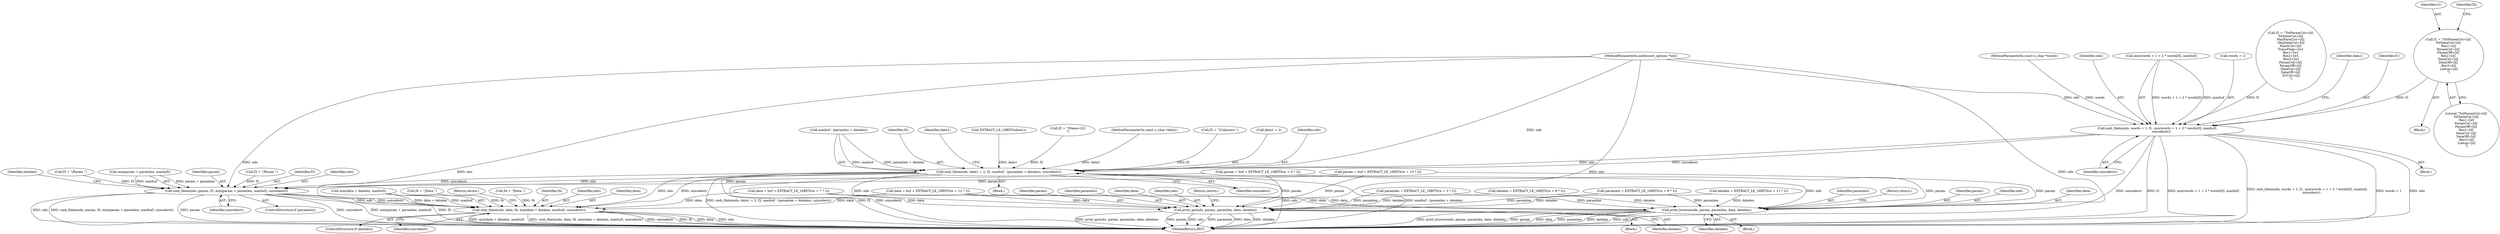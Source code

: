 digraph "0_tcpdump_96480ab95308cd9234b4f09b175ebf60e17792c6@pointer" {
"1000225" [label="(Call,f1 = \"TotParamCnt=[d] \nTotDataCnt=[d] \nRes1=[d]\nParamCnt=[d] \nParamOff=[d] \nRes2=[d] \nDataCnt=[d] \nDataOff=[d] \nRes3=[d]\nLsetup=[d]\n\")"];
"1000237" [label="(Call,smb_fdata(ndo, words + 1, f1, min(words + 1 + 2 * words[0], maxbuf),\n        unicodestr))"];
"1000274" [label="(Call,smb_fdata(ndo, data1 + 2, f2, maxbuf - (paramlen + datalen), unicodestr))"];
"1000306" [label="(Call,print_browse(ndo, param, paramlen, data, datalen))"];
"1000325" [label="(Call,print_ipc(ndo, param, paramlen, data, datalen))"];
"1000334" [label="(Call,smb_fdata(ndo, param, f3, min(param + paramlen, maxbuf), unicodestr))"];
"1000346" [label="(Call,smb_fdata(ndo, data, f4, min(data + datalen, maxbuf), unicodestr))"];
"1000227" [label="(Literal,\"TotParamCnt=[d] \nTotDataCnt=[d] \nRes1=[d]\nParamCnt=[d] \nParamOff=[d] \nRes2=[d] \nDataCnt=[d] \nDataOff=[d] \nRes3=[d]\nLsetup=[d]\n\")"];
"1000330" [label="(Identifier,datalen)"];
"1000338" [label="(Call,min(param + paramlen, maxbuf))"];
"1000177" [label="(Call,f4 = \"|Data \")"];
"1000336" [label="(Identifier,param)"];
"1000226" [label="(Identifier,f1)"];
"1000254" [label="(Identifier,unicodestr)"];
"1000239" [label="(Call,words + 1)"];
"1000275" [label="(Identifier,ndo)"];
"1000280" [label="(Call,maxbuf - (paramlen + datalen))"];
"1000279" [label="(Identifier,f2)"];
"1000289" [label="(Identifier,data1)"];
"1000348" [label="(Identifier,data)"];
"1000285" [label="(Identifier,unicodestr)"];
"1000329" [label="(Identifier,data)"];
"1000168" [label="(Call,f1 = \"TotParamCnt=[d] \nTotDataCnt=[d] \nMaxParmCnt=[d] \nMaxDataCnt=[d]\nMaxSCnt=[d] \nTransFlags=[w] \nRes1=[w] \nRes2=[w] \nRes3=[w]\nParamCnt=[d] \nParamOff=[d] \nDataCnt=[d] \nDataOff=[d] \nSUCnt=[d]\n\")"];
"1000150" [label="(Call,datalen = EXTRACT_LE_16BITS(w + 11 * 2))"];
"1000324" [label="(Block,)"];
"1000309" [label="(Identifier,paramlen)"];
"1000343" [label="(Identifier,unicodestr)"];
"1000174" [label="(Call,f3 = \"|Param \")"];
"1000257" [label="(Identifier,data1)"];
"1000337" [label="(Identifier,f3)"];
"1000261" [label="(Call,EXTRACT_LE_16BITS(data1))"];
"1000140" [label="(Call,param = buf + EXTRACT_LE_16BITS(w + 10 * 2))"];
"1000335" [label="(Identifier,ndo)"];
"1000344" [label="(ControlStructure,if (datalen))"];
"1000171" [label="(Call,f2 = \"|Name=[S]\n\")"];
"1000327" [label="(Identifier,param)"];
"1000311" [label="(Identifier,datalen)"];
"1000234" [label="(Call,f4 = \"|Data \")"];
"1000197" [label="(Call,param = buf + EXTRACT_LE_16BITS(w + 4 * 2))"];
"1000229" [label="(Identifier,f2)"];
"1000364" [label="(MethodReturn,RET)"];
"1000207" [label="(Call,datalen = EXTRACT_LE_16BITS(w + 6 * 2))"];
"1000345" [label="(Identifier,datalen)"];
"1000328" [label="(Identifier,paramlen)"];
"1000189" [label="(Call,paramlen = EXTRACT_LE_16BITS(w + 3 * 2))"];
"1000103" [label="(MethodParameterIn,const u_char *data1)"];
"1000106" [label="(Block,)"];
"1000273" [label="(Block,)"];
"1000356" [label="(Return,return;)"];
"1000332" [label="(ControlStructure,if (paramlen))"];
"1000101" [label="(MethodParameterIn,netdissect_options *ndo)"];
"1000306" [label="(Call,print_browse(ndo, param, paramlen, data, datalen))"];
"1000326" [label="(Identifier,ndo)"];
"1000242" [label="(Identifier,f1)"];
"1000215" [label="(Call,data = buf + EXTRACT_LE_16BITS(w + 7 * 2))"];
"1000237" [label="(Call,smb_fdata(ndo, words + 1, f1, min(words + 1 + 2 * words[0], maxbuf),\n        unicodestr))"];
"1000346" [label="(Call,smb_fdata(ndo, data, f4, min(data + datalen, maxbuf), unicodestr))"];
"1000158" [label="(Call,data = buf + EXTRACT_LE_16BITS(w + 12 * 2))"];
"1000331" [label="(Return,return;)"];
"1000231" [label="(Call,f3 = \"|Param \")"];
"1000228" [label="(Call,f2 = \"|Unknown \")"];
"1000102" [label="(MethodParameterIn,const u_char *words)"];
"1000238" [label="(Identifier,ndo)"];
"1000312" [label="(Return,return;)"];
"1000349" [label="(Identifier,f4)"];
"1000350" [label="(Call,min(data + datalen, maxbuf))"];
"1000243" [label="(Call,min(words + 1 + 2 * words[0], maxbuf))"];
"1000132" [label="(Call,paramlen = EXTRACT_LE_16BITS(w + 9 * 2))"];
"1000325" [label="(Call,print_ipc(ndo, param, paramlen, data, datalen))"];
"1000225" [label="(Call,f1 = \"TotParamCnt=[d] \nTotDataCnt=[d] \nRes1=[d]\nParamCnt=[d] \nParamOff=[d] \nRes2=[d] \nDataCnt=[d] \nDataOff=[d] \nRes3=[d]\nLsetup=[d]\n\")"];
"1000334" [label="(Call,smb_fdata(ndo, param, f3, min(param + paramlen, maxbuf), unicodestr))"];
"1000305" [label="(Block,)"];
"1000308" [label="(Identifier,param)"];
"1000355" [label="(Identifier,unicodestr)"];
"1000307" [label="(Identifier,ndo)"];
"1000347" [label="(Identifier,ndo)"];
"1000181" [label="(Block,)"];
"1000276" [label="(Call,data1 + 2)"];
"1000274" [label="(Call,smb_fdata(ndo, data1 + 2, f2, maxbuf - (paramlen + datalen), unicodestr))"];
"1000310" [label="(Identifier,data)"];
"1000225" -> "1000181"  [label="AST: "];
"1000225" -> "1000227"  [label="CFG: "];
"1000226" -> "1000225"  [label="AST: "];
"1000227" -> "1000225"  [label="AST: "];
"1000229" -> "1000225"  [label="CFG: "];
"1000225" -> "1000237"  [label="DDG: f1"];
"1000237" -> "1000106"  [label="AST: "];
"1000237" -> "1000254"  [label="CFG: "];
"1000238" -> "1000237"  [label="AST: "];
"1000239" -> "1000237"  [label="AST: "];
"1000242" -> "1000237"  [label="AST: "];
"1000243" -> "1000237"  [label="AST: "];
"1000254" -> "1000237"  [label="AST: "];
"1000257" -> "1000237"  [label="CFG: "];
"1000237" -> "1000364"  [label="DDG: smb_fdata(ndo, words + 1, f1, min(words + 1 + 2 * words[0], maxbuf),\n        unicodestr)"];
"1000237" -> "1000364"  [label="DDG: words + 1"];
"1000237" -> "1000364"  [label="DDG: ndo"];
"1000237" -> "1000364"  [label="DDG: unicodestr"];
"1000237" -> "1000364"  [label="DDG: f1"];
"1000237" -> "1000364"  [label="DDG: min(words + 1 + 2 * words[0], maxbuf)"];
"1000101" -> "1000237"  [label="DDG: ndo"];
"1000102" -> "1000237"  [label="DDG: words"];
"1000168" -> "1000237"  [label="DDG: f1"];
"1000243" -> "1000237"  [label="DDG: words + 1 + 2 * words[0]"];
"1000243" -> "1000237"  [label="DDG: maxbuf"];
"1000237" -> "1000274"  [label="DDG: ndo"];
"1000237" -> "1000274"  [label="DDG: unicodestr"];
"1000274" -> "1000273"  [label="AST: "];
"1000274" -> "1000285"  [label="CFG: "];
"1000275" -> "1000274"  [label="AST: "];
"1000276" -> "1000274"  [label="AST: "];
"1000279" -> "1000274"  [label="AST: "];
"1000280" -> "1000274"  [label="AST: "];
"1000285" -> "1000274"  [label="AST: "];
"1000289" -> "1000274"  [label="CFG: "];
"1000274" -> "1000364"  [label="DDG: unicodestr"];
"1000274" -> "1000364"  [label="DDG: ndo"];
"1000274" -> "1000364"  [label="DDG: maxbuf - (paramlen + datalen)"];
"1000274" -> "1000364"  [label="DDG: smb_fdata(ndo, data1 + 2, f2, maxbuf - (paramlen + datalen), unicodestr)"];
"1000274" -> "1000364"  [label="DDG: f2"];
"1000101" -> "1000274"  [label="DDG: ndo"];
"1000261" -> "1000274"  [label="DDG: data1"];
"1000103" -> "1000274"  [label="DDG: data1"];
"1000171" -> "1000274"  [label="DDG: f2"];
"1000228" -> "1000274"  [label="DDG: f2"];
"1000280" -> "1000274"  [label="DDG: maxbuf"];
"1000280" -> "1000274"  [label="DDG: paramlen + datalen"];
"1000274" -> "1000306"  [label="DDG: ndo"];
"1000274" -> "1000325"  [label="DDG: ndo"];
"1000274" -> "1000334"  [label="DDG: ndo"];
"1000274" -> "1000334"  [label="DDG: unicodestr"];
"1000274" -> "1000346"  [label="DDG: ndo"];
"1000274" -> "1000346"  [label="DDG: unicodestr"];
"1000306" -> "1000305"  [label="AST: "];
"1000306" -> "1000311"  [label="CFG: "];
"1000307" -> "1000306"  [label="AST: "];
"1000308" -> "1000306"  [label="AST: "];
"1000309" -> "1000306"  [label="AST: "];
"1000310" -> "1000306"  [label="AST: "];
"1000311" -> "1000306"  [label="AST: "];
"1000312" -> "1000306"  [label="CFG: "];
"1000306" -> "1000364"  [label="DDG: data"];
"1000306" -> "1000364"  [label="DDG: paramlen"];
"1000306" -> "1000364"  [label="DDG: datalen"];
"1000306" -> "1000364"  [label="DDG: ndo"];
"1000306" -> "1000364"  [label="DDG: print_browse(ndo, param, paramlen, data, datalen)"];
"1000306" -> "1000364"  [label="DDG: param"];
"1000101" -> "1000306"  [label="DDG: ndo"];
"1000140" -> "1000306"  [label="DDG: param"];
"1000197" -> "1000306"  [label="DDG: param"];
"1000189" -> "1000306"  [label="DDG: paramlen"];
"1000132" -> "1000306"  [label="DDG: paramlen"];
"1000158" -> "1000306"  [label="DDG: data"];
"1000215" -> "1000306"  [label="DDG: data"];
"1000150" -> "1000306"  [label="DDG: datalen"];
"1000207" -> "1000306"  [label="DDG: datalen"];
"1000325" -> "1000324"  [label="AST: "];
"1000325" -> "1000330"  [label="CFG: "];
"1000326" -> "1000325"  [label="AST: "];
"1000327" -> "1000325"  [label="AST: "];
"1000328" -> "1000325"  [label="AST: "];
"1000329" -> "1000325"  [label="AST: "];
"1000330" -> "1000325"  [label="AST: "];
"1000331" -> "1000325"  [label="CFG: "];
"1000325" -> "1000364"  [label="DDG: ndo"];
"1000325" -> "1000364"  [label="DDG: paramlen"];
"1000325" -> "1000364"  [label="DDG: data"];
"1000325" -> "1000364"  [label="DDG: datalen"];
"1000325" -> "1000364"  [label="DDG: print_ipc(ndo, param, paramlen, data, datalen)"];
"1000325" -> "1000364"  [label="DDG: param"];
"1000101" -> "1000325"  [label="DDG: ndo"];
"1000140" -> "1000325"  [label="DDG: param"];
"1000197" -> "1000325"  [label="DDG: param"];
"1000189" -> "1000325"  [label="DDG: paramlen"];
"1000132" -> "1000325"  [label="DDG: paramlen"];
"1000158" -> "1000325"  [label="DDG: data"];
"1000215" -> "1000325"  [label="DDG: data"];
"1000150" -> "1000325"  [label="DDG: datalen"];
"1000207" -> "1000325"  [label="DDG: datalen"];
"1000334" -> "1000332"  [label="AST: "];
"1000334" -> "1000343"  [label="CFG: "];
"1000335" -> "1000334"  [label="AST: "];
"1000336" -> "1000334"  [label="AST: "];
"1000337" -> "1000334"  [label="AST: "];
"1000338" -> "1000334"  [label="AST: "];
"1000343" -> "1000334"  [label="AST: "];
"1000345" -> "1000334"  [label="CFG: "];
"1000334" -> "1000364"  [label="DDG: smb_fdata(ndo, param, f3, min(param + paramlen, maxbuf), unicodestr)"];
"1000334" -> "1000364"  [label="DDG: param"];
"1000334" -> "1000364"  [label="DDG: unicodestr"];
"1000334" -> "1000364"  [label="DDG: min(param + paramlen, maxbuf)"];
"1000334" -> "1000364"  [label="DDG: f3"];
"1000334" -> "1000364"  [label="DDG: ndo"];
"1000101" -> "1000334"  [label="DDG: ndo"];
"1000140" -> "1000334"  [label="DDG: param"];
"1000197" -> "1000334"  [label="DDG: param"];
"1000231" -> "1000334"  [label="DDG: f3"];
"1000174" -> "1000334"  [label="DDG: f3"];
"1000338" -> "1000334"  [label="DDG: param + paramlen"];
"1000338" -> "1000334"  [label="DDG: maxbuf"];
"1000334" -> "1000346"  [label="DDG: ndo"];
"1000334" -> "1000346"  [label="DDG: unicodestr"];
"1000346" -> "1000344"  [label="AST: "];
"1000346" -> "1000355"  [label="CFG: "];
"1000347" -> "1000346"  [label="AST: "];
"1000348" -> "1000346"  [label="AST: "];
"1000349" -> "1000346"  [label="AST: "];
"1000350" -> "1000346"  [label="AST: "];
"1000355" -> "1000346"  [label="AST: "];
"1000356" -> "1000346"  [label="CFG: "];
"1000346" -> "1000364"  [label="DDG: f4"];
"1000346" -> "1000364"  [label="DDG: data"];
"1000346" -> "1000364"  [label="DDG: ndo"];
"1000346" -> "1000364"  [label="DDG: min(data + datalen, maxbuf)"];
"1000346" -> "1000364"  [label="DDG: smb_fdata(ndo, data, f4, min(data + datalen, maxbuf), unicodestr)"];
"1000346" -> "1000364"  [label="DDG: unicodestr"];
"1000101" -> "1000346"  [label="DDG: ndo"];
"1000158" -> "1000346"  [label="DDG: data"];
"1000215" -> "1000346"  [label="DDG: data"];
"1000177" -> "1000346"  [label="DDG: f4"];
"1000234" -> "1000346"  [label="DDG: f4"];
"1000350" -> "1000346"  [label="DDG: data + datalen"];
"1000350" -> "1000346"  [label="DDG: maxbuf"];
}
